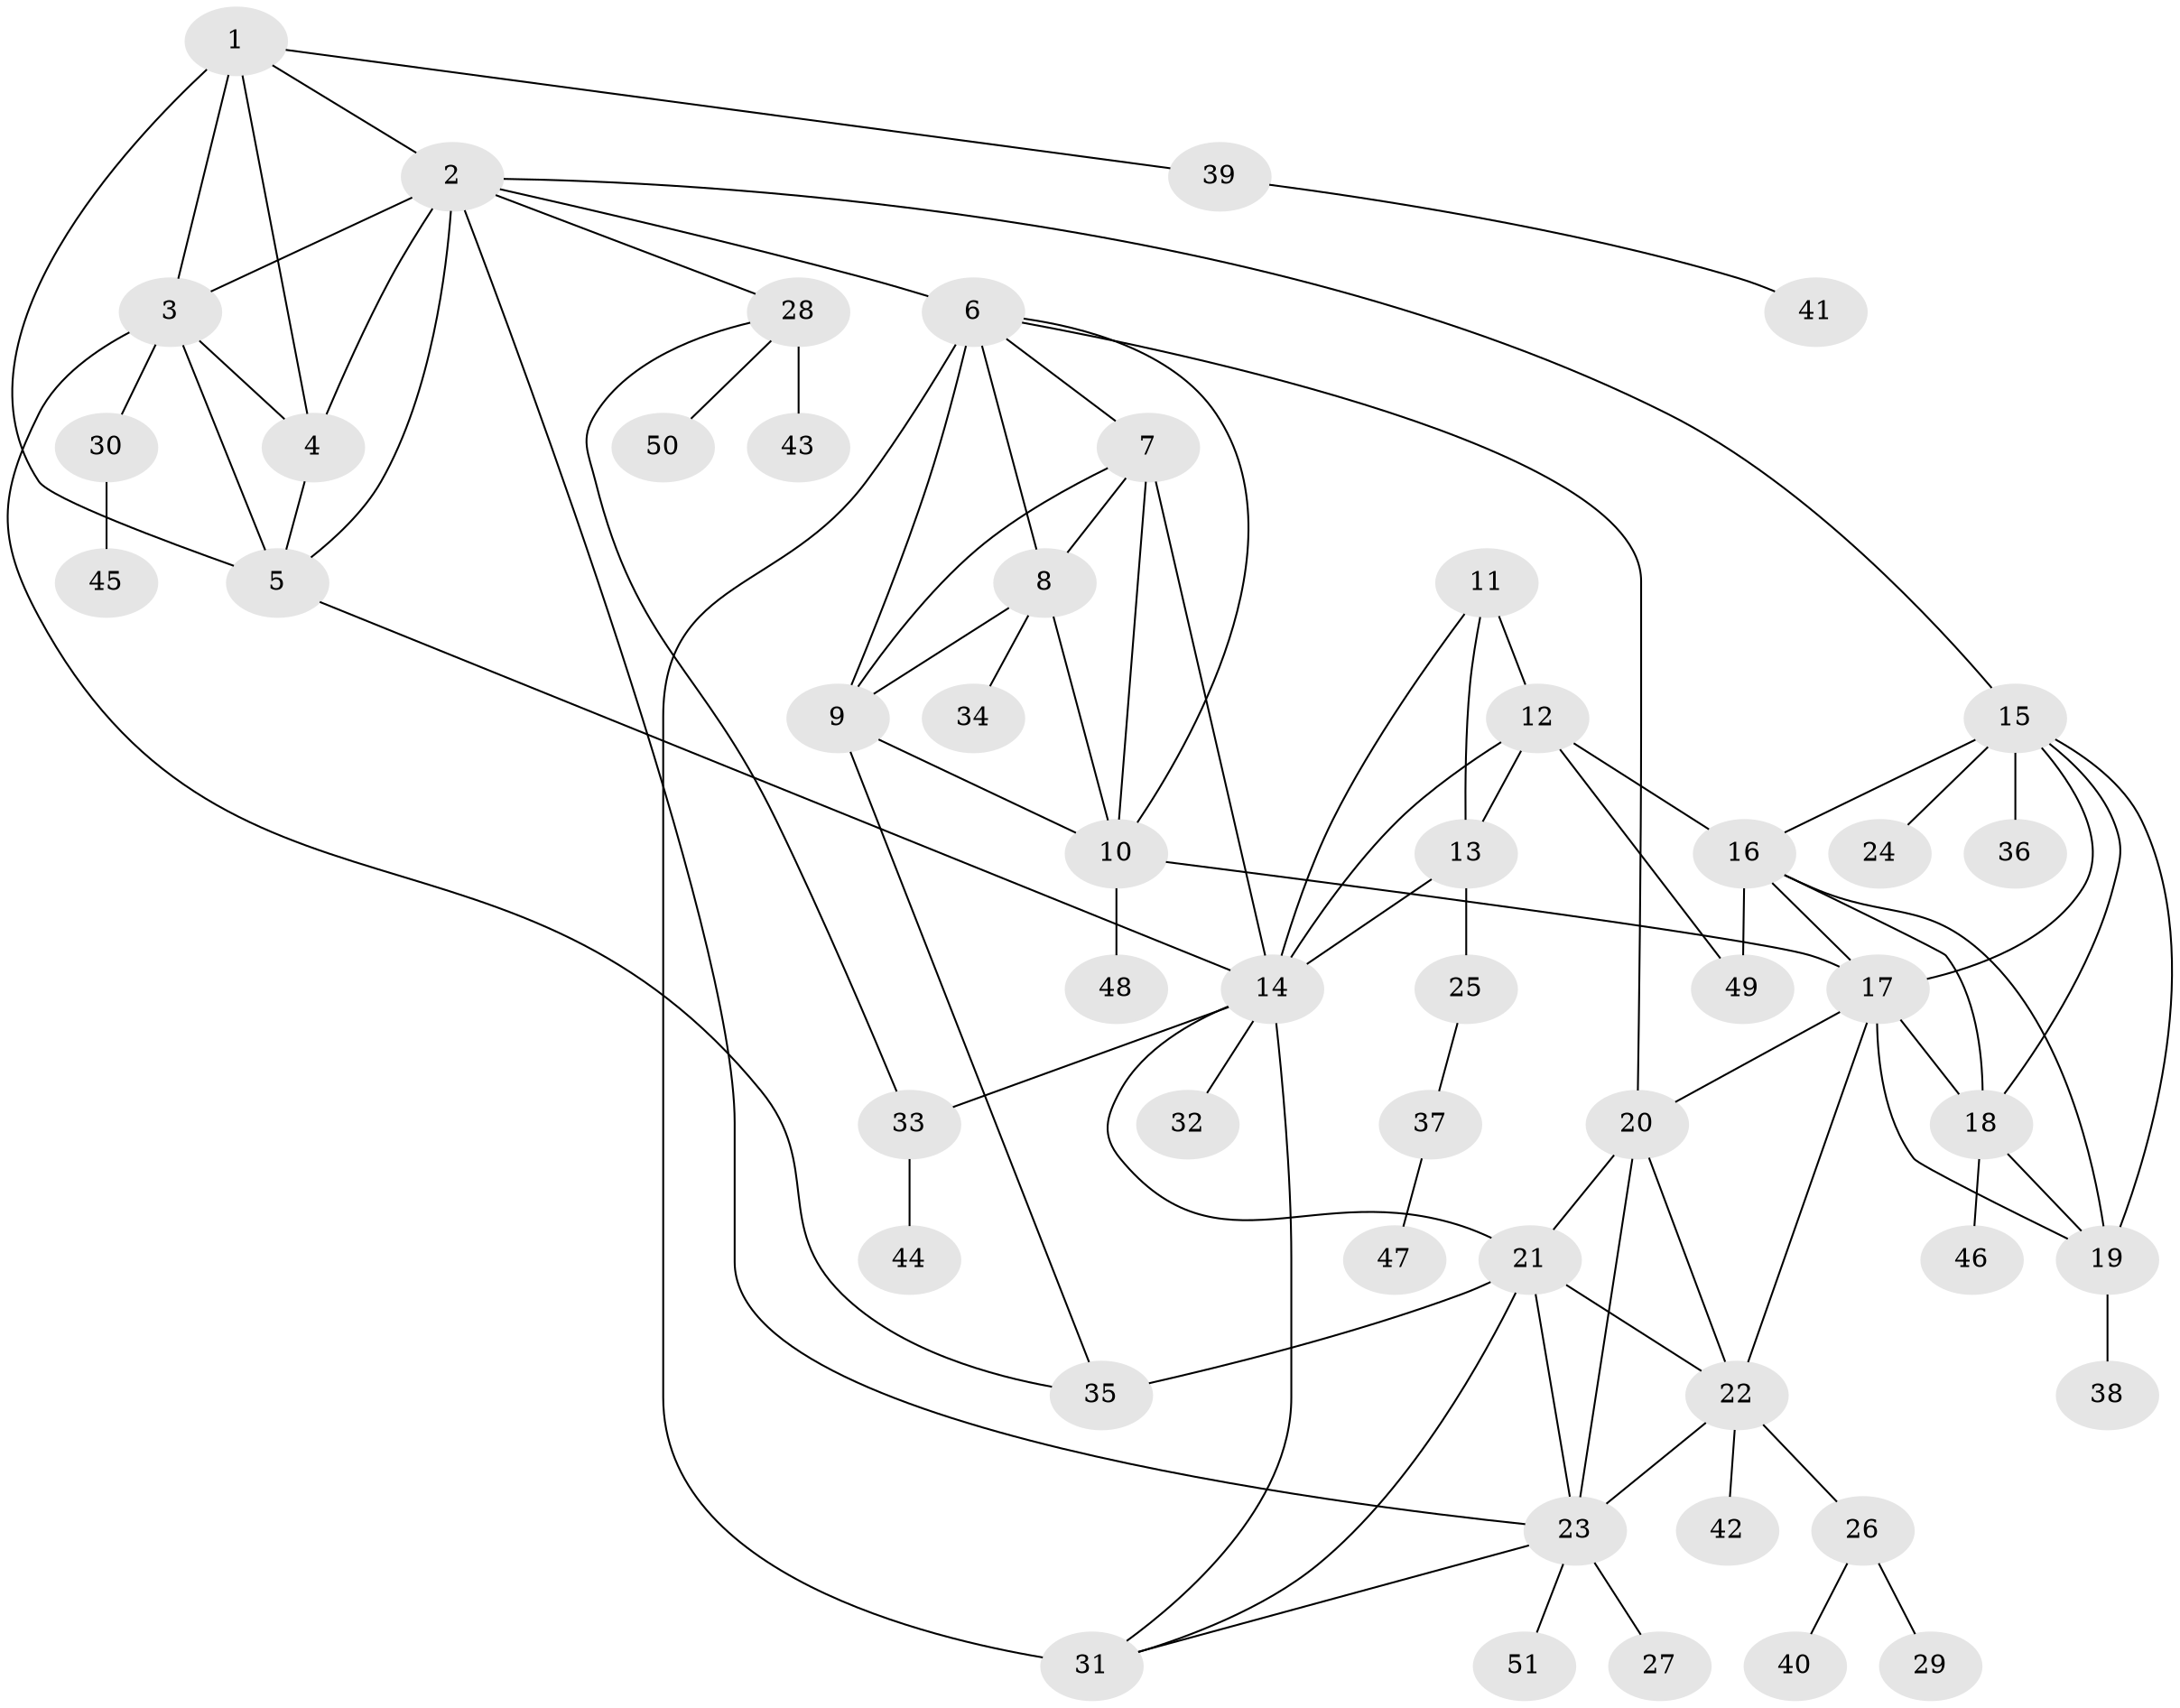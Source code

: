 // original degree distribution, {5: 0.05, 9: 0.04, 7: 0.05, 10: 0.01, 6: 0.04, 8: 0.05, 11: 0.01, 4: 0.03, 2: 0.19, 1: 0.52, 3: 0.01}
// Generated by graph-tools (version 1.1) at 2025/37/03/09/25 02:37:40]
// undirected, 51 vertices, 88 edges
graph export_dot {
graph [start="1"]
  node [color=gray90,style=filled];
  1;
  2;
  3;
  4;
  5;
  6;
  7;
  8;
  9;
  10;
  11;
  12;
  13;
  14;
  15;
  16;
  17;
  18;
  19;
  20;
  21;
  22;
  23;
  24;
  25;
  26;
  27;
  28;
  29;
  30;
  31;
  32;
  33;
  34;
  35;
  36;
  37;
  38;
  39;
  40;
  41;
  42;
  43;
  44;
  45;
  46;
  47;
  48;
  49;
  50;
  51;
  1 -- 2 [weight=1.0];
  1 -- 3 [weight=1.0];
  1 -- 4 [weight=1.0];
  1 -- 5 [weight=2.0];
  1 -- 39 [weight=1.0];
  2 -- 3 [weight=1.0];
  2 -- 4 [weight=1.0];
  2 -- 5 [weight=1.0];
  2 -- 6 [weight=1.0];
  2 -- 15 [weight=1.0];
  2 -- 23 [weight=1.0];
  2 -- 28 [weight=1.0];
  3 -- 4 [weight=1.0];
  3 -- 5 [weight=1.0];
  3 -- 30 [weight=1.0];
  3 -- 35 [weight=1.0];
  4 -- 5 [weight=1.0];
  5 -- 14 [weight=1.0];
  6 -- 7 [weight=1.0];
  6 -- 8 [weight=1.0];
  6 -- 9 [weight=1.0];
  6 -- 10 [weight=1.0];
  6 -- 20 [weight=1.0];
  6 -- 31 [weight=3.0];
  7 -- 8 [weight=1.0];
  7 -- 9 [weight=1.0];
  7 -- 10 [weight=1.0];
  7 -- 14 [weight=1.0];
  8 -- 9 [weight=1.0];
  8 -- 10 [weight=1.0];
  8 -- 34 [weight=3.0];
  9 -- 10 [weight=1.0];
  9 -- 35 [weight=1.0];
  10 -- 17 [weight=1.0];
  10 -- 48 [weight=1.0];
  11 -- 12 [weight=2.0];
  11 -- 13 [weight=1.0];
  11 -- 14 [weight=1.0];
  12 -- 13 [weight=2.0];
  12 -- 14 [weight=2.0];
  12 -- 16 [weight=1.0];
  12 -- 49 [weight=1.0];
  13 -- 14 [weight=1.0];
  13 -- 25 [weight=3.0];
  14 -- 21 [weight=1.0];
  14 -- 31 [weight=1.0];
  14 -- 32 [weight=1.0];
  14 -- 33 [weight=1.0];
  15 -- 16 [weight=1.0];
  15 -- 17 [weight=1.0];
  15 -- 18 [weight=1.0];
  15 -- 19 [weight=1.0];
  15 -- 24 [weight=1.0];
  15 -- 36 [weight=2.0];
  16 -- 17 [weight=1.0];
  16 -- 18 [weight=1.0];
  16 -- 19 [weight=1.0];
  16 -- 49 [weight=1.0];
  17 -- 18 [weight=1.0];
  17 -- 19 [weight=1.0];
  17 -- 20 [weight=1.0];
  17 -- 22 [weight=1.0];
  18 -- 19 [weight=1.0];
  18 -- 46 [weight=2.0];
  19 -- 38 [weight=1.0];
  20 -- 21 [weight=2.0];
  20 -- 22 [weight=2.0];
  20 -- 23 [weight=2.0];
  21 -- 22 [weight=1.0];
  21 -- 23 [weight=1.0];
  21 -- 31 [weight=1.0];
  21 -- 35 [weight=2.0];
  22 -- 23 [weight=1.0];
  22 -- 26 [weight=1.0];
  22 -- 42 [weight=1.0];
  23 -- 27 [weight=1.0];
  23 -- 31 [weight=1.0];
  23 -- 51 [weight=1.0];
  25 -- 37 [weight=1.0];
  26 -- 29 [weight=1.0];
  26 -- 40 [weight=1.0];
  28 -- 33 [weight=1.0];
  28 -- 43 [weight=4.0];
  28 -- 50 [weight=1.0];
  30 -- 45 [weight=1.0];
  33 -- 44 [weight=1.0];
  37 -- 47 [weight=1.0];
  39 -- 41 [weight=1.0];
}
